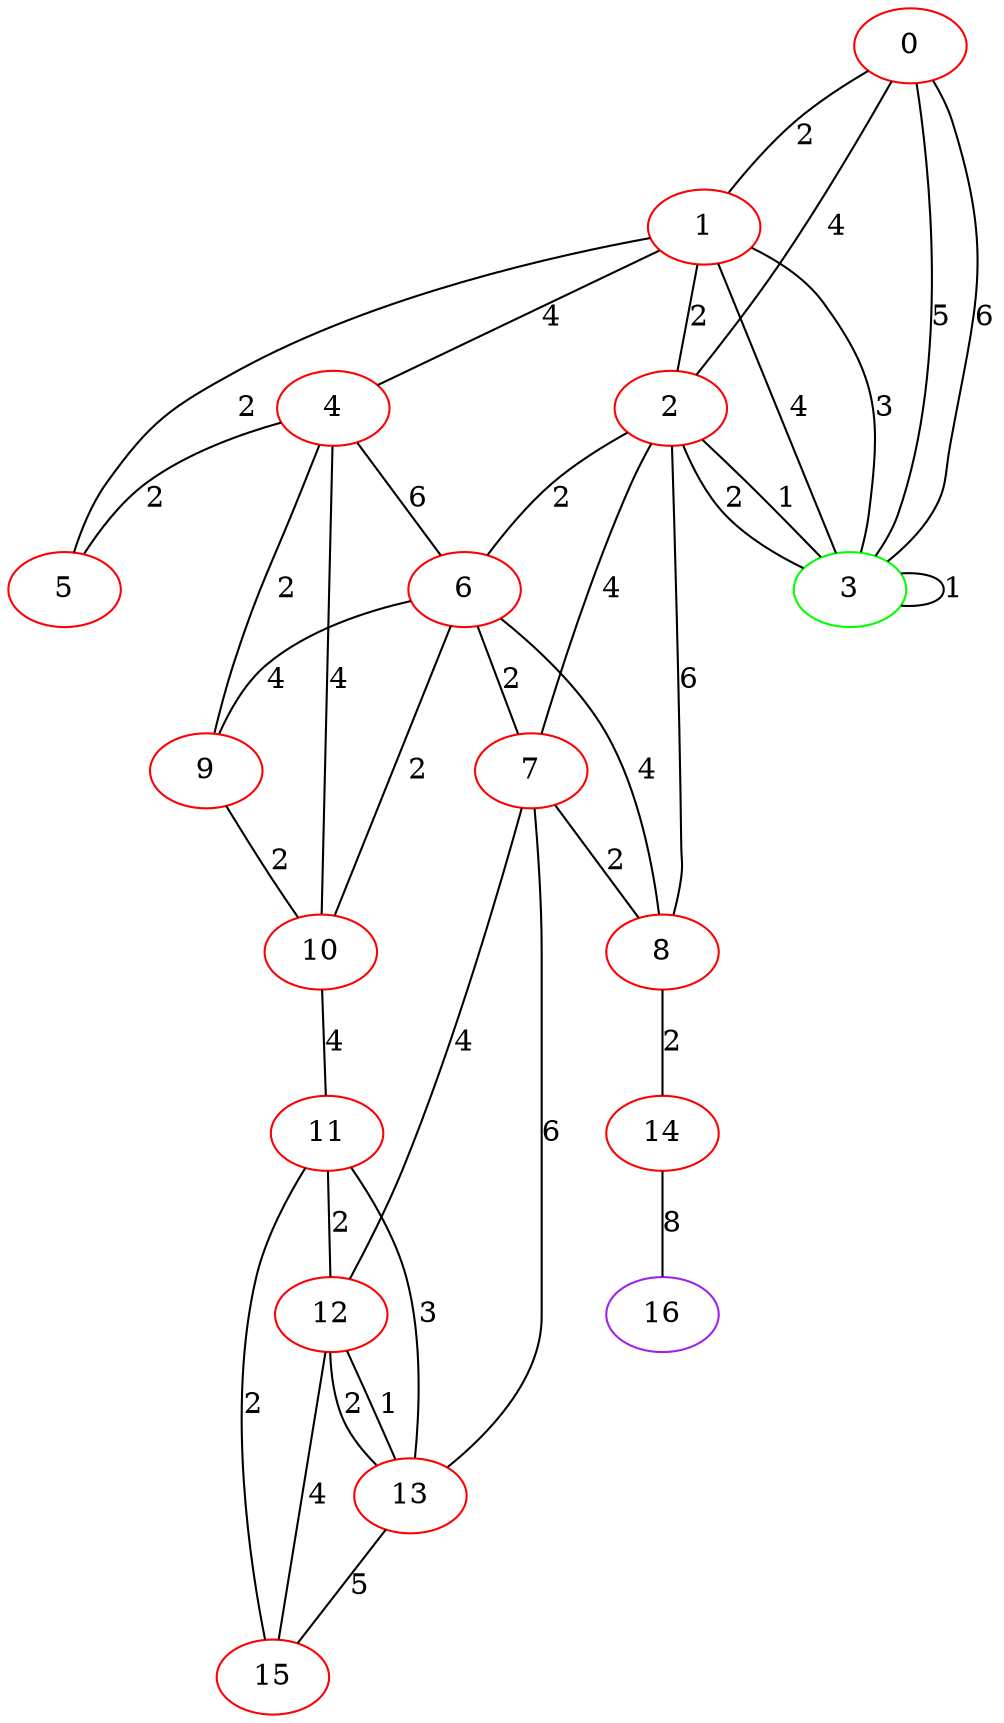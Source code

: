 graph "" {
0 [color=red, weight=1];
1 [color=red, weight=1];
2 [color=red, weight=1];
3 [color=green, weight=2];
4 [color=red, weight=1];
5 [color=red, weight=1];
6 [color=red, weight=1];
7 [color=red, weight=1];
8 [color=red, weight=1];
9 [color=red, weight=1];
10 [color=red, weight=1];
11 [color=red, weight=1];
12 [color=red, weight=1];
13 [color=red, weight=1];
14 [color=red, weight=1];
15 [color=red, weight=1];
16 [color=purple, weight=4];
0 -- 1  [key=0, label=2];
0 -- 2  [key=0, label=4];
0 -- 3  [key=0, label=5];
0 -- 3  [key=1, label=6];
1 -- 2  [key=0, label=2];
1 -- 3  [key=0, label=3];
1 -- 3  [key=1, label=4];
1 -- 4  [key=0, label=4];
1 -- 5  [key=0, label=2];
2 -- 3  [key=0, label=1];
2 -- 3  [key=1, label=2];
2 -- 6  [key=0, label=2];
2 -- 7  [key=0, label=4];
2 -- 8  [key=0, label=6];
3 -- 3  [key=0, label=1];
4 -- 10  [key=0, label=4];
4 -- 5  [key=0, label=2];
4 -- 6  [key=0, label=6];
4 -- 9  [key=0, label=2];
6 -- 7  [key=0, label=2];
6 -- 8  [key=0, label=4];
6 -- 9  [key=0, label=4];
6 -- 10  [key=0, label=2];
7 -- 8  [key=0, label=2];
7 -- 12  [key=0, label=4];
7 -- 13  [key=0, label=6];
8 -- 14  [key=0, label=2];
9 -- 10  [key=0, label=2];
10 -- 11  [key=0, label=4];
11 -- 12  [key=0, label=2];
11 -- 13  [key=0, label=3];
11 -- 15  [key=0, label=2];
12 -- 15  [key=0, label=4];
12 -- 13  [key=0, label=2];
12 -- 13  [key=1, label=1];
13 -- 15  [key=0, label=5];
14 -- 16  [key=0, label=8];
}

